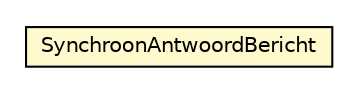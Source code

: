 #!/usr/local/bin/dot
#
# Class diagram 
# Generated by UMLGraph version R5_6-24-gf6e263 (http://www.umlgraph.org/)
#

digraph G {
	edge [fontname="Helvetica",fontsize=10,labelfontname="Helvetica",labelfontsize=10];
	node [fontname="Helvetica",fontsize=10,shape=plaintext];
	nodesep=0.25;
	ranksep=0.5;
	// nl.egem.stuf.sector.bg._0204.SynchroonAntwoordBericht
	c202616 [label=<<table title="nl.egem.stuf.sector.bg._0204.SynchroonAntwoordBericht" border="0" cellborder="1" cellspacing="0" cellpadding="2" port="p" bgcolor="lemonChiffon" href="./SynchroonAntwoordBericht.html">
		<tr><td><table border="0" cellspacing="0" cellpadding="1">
<tr><td align="center" balign="center"> SynchroonAntwoordBericht </td></tr>
		</table></td></tr>
		</table>>, URL="./SynchroonAntwoordBericht.html", fontname="Helvetica", fontcolor="black", fontsize=10.0];
}

